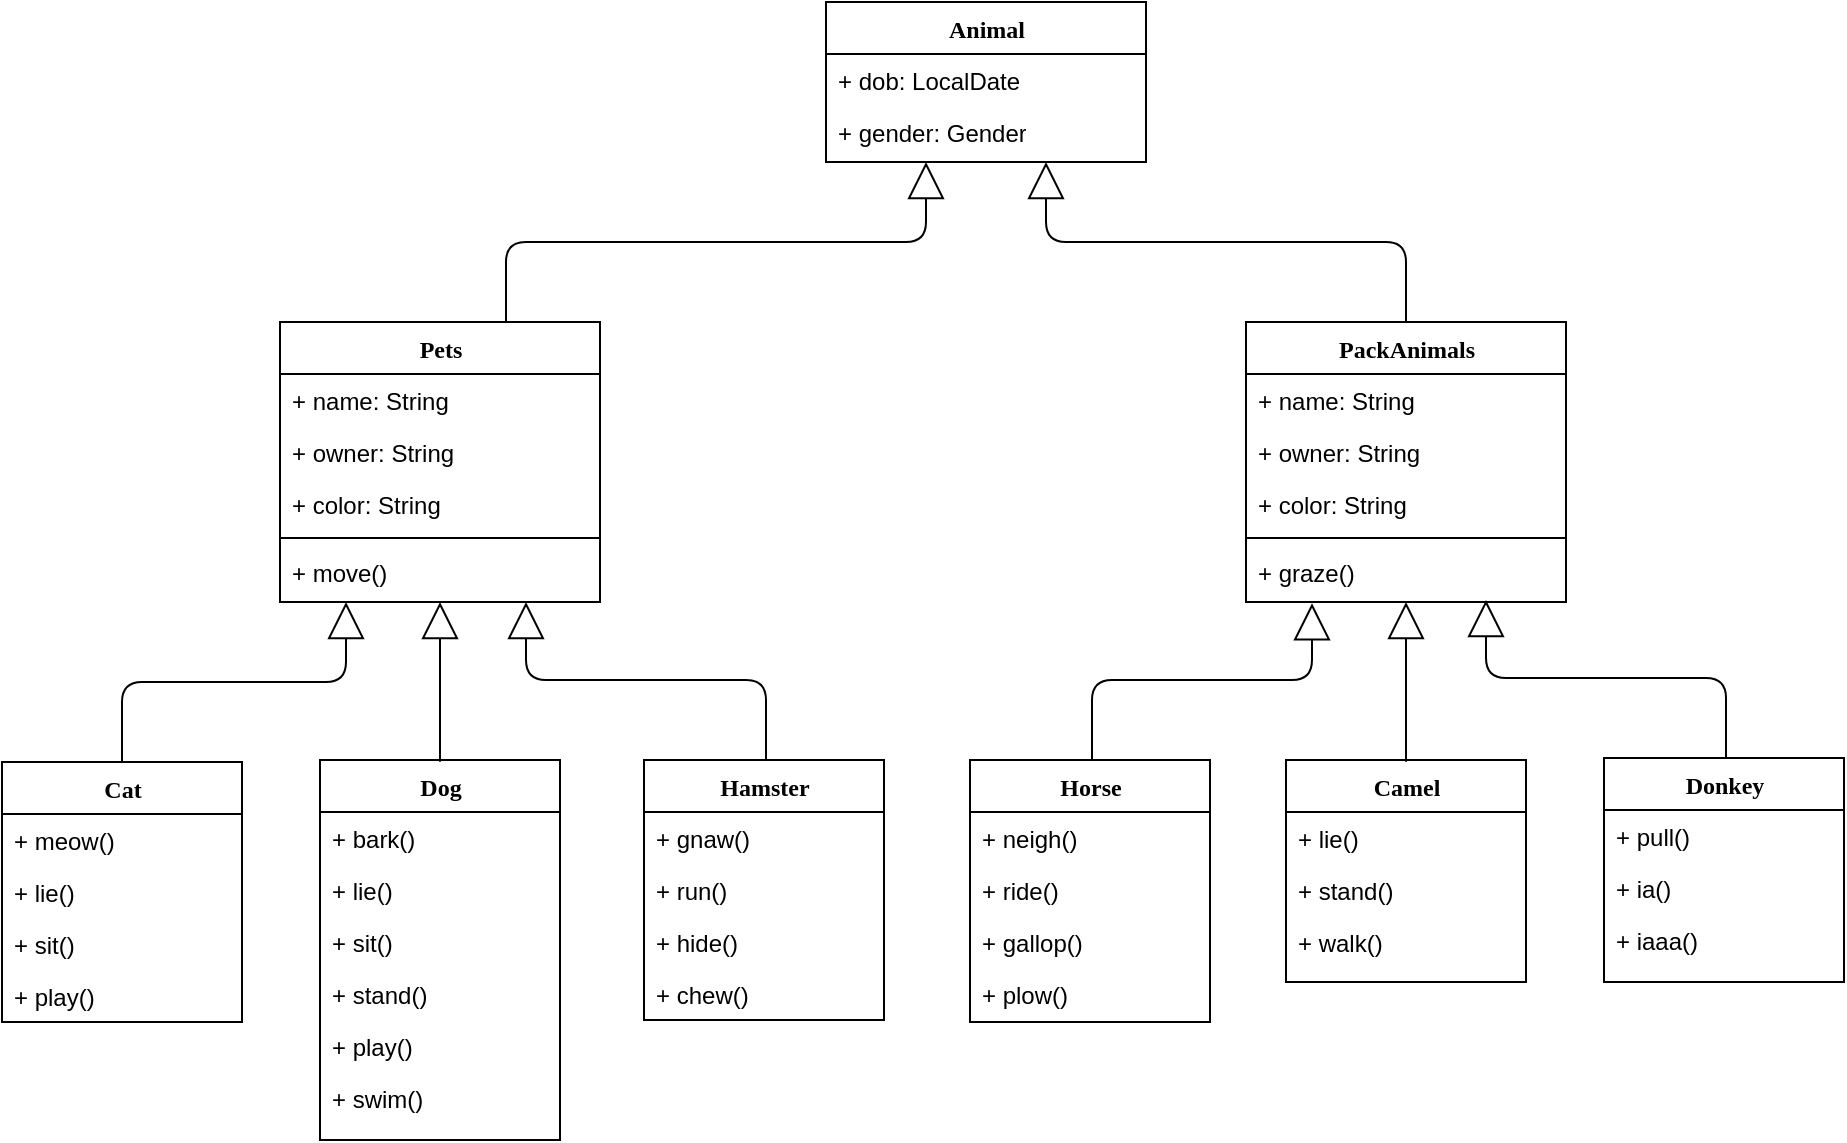 <mxfile version="22.0.8" type="device">
  <diagram name="Page-1" id="9f46799a-70d6-7492-0946-bef42562c5a5">
    <mxGraphModel dx="1562" dy="804" grid="1" gridSize="10" guides="1" tooltips="1" connect="1" arrows="1" fold="1" page="1" pageScale="1" pageWidth="1100" pageHeight="850" background="none" math="0" shadow="0">
      <root>
        <mxCell id="0" />
        <mxCell id="1" parent="0" />
        <mxCell id="78961159f06e98e8-43" value="Animal" style="swimlane;html=1;fontStyle=1;align=center;verticalAlign=top;childLayout=stackLayout;horizontal=1;startSize=26;horizontalStack=0;resizeParent=1;resizeLast=0;collapsible=1;marginBottom=0;swimlaneFillColor=#ffffff;rounded=0;shadow=0;comic=0;labelBackgroundColor=none;strokeWidth=1;fillColor=none;fontFamily=Verdana;fontSize=12" parent="1" vertex="1">
          <mxGeometry x="454" y="120" width="160" height="80" as="geometry" />
        </mxCell>
        <mxCell id="78961159f06e98e8-44" value="+ dob: LocalDate" style="text;html=1;strokeColor=none;fillColor=none;align=left;verticalAlign=top;spacingLeft=4;spacingRight=4;whiteSpace=wrap;overflow=hidden;rotatable=0;points=[[0,0.5],[1,0.5]];portConstraint=eastwest;" parent="78961159f06e98e8-43" vertex="1">
          <mxGeometry y="26" width="160" height="26" as="geometry" />
        </mxCell>
        <mxCell id="L2gNiF6PnSBAwBeeVeJK-31" value="+ gender: Gender" style="text;html=1;strokeColor=none;fillColor=none;align=left;verticalAlign=top;spacingLeft=4;spacingRight=4;whiteSpace=wrap;overflow=hidden;rotatable=0;points=[[0,0.5],[1,0.5]];portConstraint=eastwest;" parent="78961159f06e98e8-43" vertex="1">
          <mxGeometry y="52" width="160" height="26" as="geometry" />
        </mxCell>
        <mxCell id="78961159f06e98e8-128" style="edgeStyle=orthogonalEdgeStyle;html=1;labelBackgroundColor=none;startFill=0;startSize=8;endArrow=block;endFill=0;endSize=16;fontFamily=Verdana;fontSize=12;" parent="1" source="78961159f06e98e8-82" target="78961159f06e98e8-43" edge="1">
          <mxGeometry relative="1" as="geometry">
            <Array as="points">
              <mxPoint x="294" y="240" />
              <mxPoint x="504" y="240" />
            </Array>
          </mxGeometry>
        </mxCell>
        <mxCell id="78961159f06e98e8-82" value="Pets" style="swimlane;html=1;fontStyle=1;align=center;verticalAlign=top;childLayout=stackLayout;horizontal=1;startSize=26;horizontalStack=0;resizeParent=1;resizeLast=0;collapsible=1;marginBottom=0;swimlaneFillColor=#ffffff;rounded=0;shadow=0;comic=0;labelBackgroundColor=none;strokeWidth=1;fillColor=none;fontFamily=Verdana;fontSize=12" parent="1" vertex="1">
          <mxGeometry x="181" y="280" width="160" height="140" as="geometry" />
        </mxCell>
        <mxCell id="78961159f06e98e8-83" value="+ name: String" style="text;html=1;strokeColor=none;fillColor=none;align=left;verticalAlign=top;spacingLeft=4;spacingRight=4;whiteSpace=wrap;overflow=hidden;rotatable=0;points=[[0,0.5],[1,0.5]];portConstraint=eastwest;" parent="78961159f06e98e8-82" vertex="1">
          <mxGeometry y="26" width="160" height="26" as="geometry" />
        </mxCell>
        <mxCell id="78961159f06e98e8-84" value="+ owner: String" style="text;html=1;strokeColor=none;fillColor=none;align=left;verticalAlign=top;spacingLeft=4;spacingRight=4;whiteSpace=wrap;overflow=hidden;rotatable=0;points=[[0,0.5],[1,0.5]];portConstraint=eastwest;" parent="78961159f06e98e8-82" vertex="1">
          <mxGeometry y="52" width="160" height="26" as="geometry" />
        </mxCell>
        <mxCell id="78961159f06e98e8-85" value="+ color: String" style="text;html=1;strokeColor=none;fillColor=none;align=left;verticalAlign=top;spacingLeft=4;spacingRight=4;whiteSpace=wrap;overflow=hidden;rotatable=0;points=[[0,0.5],[1,0.5]];portConstraint=eastwest;" parent="78961159f06e98e8-82" vertex="1">
          <mxGeometry y="78" width="160" height="26" as="geometry" />
        </mxCell>
        <mxCell id="78961159f06e98e8-90" value="" style="line;html=1;strokeWidth=1;fillColor=none;align=left;verticalAlign=middle;spacingTop=-1;spacingLeft=3;spacingRight=3;rotatable=0;labelPosition=right;points=[];portConstraint=eastwest;" parent="78961159f06e98e8-82" vertex="1">
          <mxGeometry y="104" width="160" height="8" as="geometry" />
        </mxCell>
        <mxCell id="78961159f06e98e8-91" value="+ move()" style="text;html=1;strokeColor=none;fillColor=none;align=left;verticalAlign=top;spacingLeft=4;spacingRight=4;whiteSpace=wrap;overflow=hidden;rotatable=0;points=[[0,0.5],[1,0.5]];portConstraint=eastwest;" parent="78961159f06e98e8-82" vertex="1">
          <mxGeometry y="112" width="160" height="26" as="geometry" />
        </mxCell>
        <mxCell id="78961159f06e98e8-126" style="edgeStyle=orthogonalEdgeStyle;html=1;labelBackgroundColor=none;startFill=0;startSize=8;endArrow=block;endFill=0;endSize=16;fontFamily=Verdana;fontSize=12;exitX=0.5;exitY=0;exitDx=0;exitDy=0;" parent="1" source="L2gNiF6PnSBAwBeeVeJK-25" target="78961159f06e98e8-43" edge="1">
          <mxGeometry relative="1" as="geometry">
            <Array as="points">
              <mxPoint x="744" y="240" />
              <mxPoint x="564" y="240" />
            </Array>
            <mxPoint x="714.0" y="280.0" as="sourcePoint" />
          </mxGeometry>
        </mxCell>
        <mxCell id="L2gNiF6PnSBAwBeeVeJK-25" value="PackAnimals" style="swimlane;html=1;fontStyle=1;align=center;verticalAlign=top;childLayout=stackLayout;horizontal=1;startSize=26;horizontalStack=0;resizeParent=1;resizeLast=0;collapsible=1;marginBottom=0;swimlaneFillColor=#ffffff;rounded=0;shadow=0;comic=0;labelBackgroundColor=none;strokeWidth=1;fillColor=none;fontFamily=Verdana;fontSize=12" parent="1" vertex="1">
          <mxGeometry x="664" y="280" width="160" height="140" as="geometry" />
        </mxCell>
        <mxCell id="L2gNiF6PnSBAwBeeVeJK-26" value="+ name: String" style="text;html=1;strokeColor=none;fillColor=none;align=left;verticalAlign=top;spacingLeft=4;spacingRight=4;whiteSpace=wrap;overflow=hidden;rotatable=0;points=[[0,0.5],[1,0.5]];portConstraint=eastwest;" parent="L2gNiF6PnSBAwBeeVeJK-25" vertex="1">
          <mxGeometry y="26" width="160" height="26" as="geometry" />
        </mxCell>
        <mxCell id="L2gNiF6PnSBAwBeeVeJK-27" value="+ owner: String" style="text;html=1;strokeColor=none;fillColor=none;align=left;verticalAlign=top;spacingLeft=4;spacingRight=4;whiteSpace=wrap;overflow=hidden;rotatable=0;points=[[0,0.5],[1,0.5]];portConstraint=eastwest;" parent="L2gNiF6PnSBAwBeeVeJK-25" vertex="1">
          <mxGeometry y="52" width="160" height="26" as="geometry" />
        </mxCell>
        <mxCell id="L2gNiF6PnSBAwBeeVeJK-28" value="+ color: String" style="text;html=1;strokeColor=none;fillColor=none;align=left;verticalAlign=top;spacingLeft=4;spacingRight=4;whiteSpace=wrap;overflow=hidden;rotatable=0;points=[[0,0.5],[1,0.5]];portConstraint=eastwest;" parent="L2gNiF6PnSBAwBeeVeJK-25" vertex="1">
          <mxGeometry y="78" width="160" height="26" as="geometry" />
        </mxCell>
        <mxCell id="L2gNiF6PnSBAwBeeVeJK-29" value="" style="line;html=1;strokeWidth=1;fillColor=none;align=left;verticalAlign=middle;spacingTop=-1;spacingLeft=3;spacingRight=3;rotatable=0;labelPosition=right;points=[];portConstraint=eastwest;" parent="L2gNiF6PnSBAwBeeVeJK-25" vertex="1">
          <mxGeometry y="104" width="160" height="8" as="geometry" />
        </mxCell>
        <mxCell id="L2gNiF6PnSBAwBeeVeJK-30" value="+ graze()" style="text;html=1;strokeColor=none;fillColor=none;align=left;verticalAlign=top;spacingLeft=4;spacingRight=4;whiteSpace=wrap;overflow=hidden;rotatable=0;points=[[0,0.5],[1,0.5]];portConstraint=eastwest;" parent="L2gNiF6PnSBAwBeeVeJK-25" vertex="1">
          <mxGeometry y="112" width="160" height="26" as="geometry" />
        </mxCell>
        <mxCell id="L2gNiF6PnSBAwBeeVeJK-41" style="edgeStyle=orthogonalEdgeStyle;html=1;labelBackgroundColor=none;startFill=0;startSize=8;endArrow=block;endFill=0;endSize=16;fontFamily=Verdana;fontSize=12;exitX=0.5;exitY=0;exitDx=0;exitDy=0;" parent="1" source="L2gNiF6PnSBAwBeeVeJK-42" edge="1">
          <mxGeometry relative="1" as="geometry">
            <Array as="points">
              <mxPoint x="102" y="460" />
              <mxPoint x="214" y="460" />
            </Array>
            <mxPoint x="214" y="420" as="targetPoint" />
          </mxGeometry>
        </mxCell>
        <mxCell id="L2gNiF6PnSBAwBeeVeJK-42" value="Cat" style="swimlane;html=1;fontStyle=1;align=center;verticalAlign=top;childLayout=stackLayout;horizontal=1;startSize=26;horizontalStack=0;resizeParent=1;resizeLast=0;collapsible=1;marginBottom=0;swimlaneFillColor=#ffffff;rounded=0;shadow=0;comic=0;labelBackgroundColor=none;strokeWidth=1;fillColor=none;fontFamily=Verdana;fontSize=12" parent="1" vertex="1">
          <mxGeometry x="42" y="500" width="120" height="130" as="geometry" />
        </mxCell>
        <mxCell id="L2gNiF6PnSBAwBeeVeJK-47" value="+ meow()" style="text;html=1;strokeColor=none;fillColor=none;align=left;verticalAlign=top;spacingLeft=4;spacingRight=4;whiteSpace=wrap;overflow=hidden;rotatable=0;points=[[0,0.5],[1,0.5]];portConstraint=eastwest;" parent="L2gNiF6PnSBAwBeeVeJK-42" vertex="1">
          <mxGeometry y="26" width="120" height="26" as="geometry" />
        </mxCell>
        <mxCell id="L2gNiF6PnSBAwBeeVeJK-48" value="+ lie()" style="text;html=1;strokeColor=none;fillColor=none;align=left;verticalAlign=top;spacingLeft=4;spacingRight=4;whiteSpace=wrap;overflow=hidden;rotatable=0;points=[[0,0.5],[1,0.5]];portConstraint=eastwest;" parent="L2gNiF6PnSBAwBeeVeJK-42" vertex="1">
          <mxGeometry y="52" width="120" height="26" as="geometry" />
        </mxCell>
        <mxCell id="L2gNiF6PnSBAwBeeVeJK-49" value="+ sit()" style="text;html=1;strokeColor=none;fillColor=none;align=left;verticalAlign=top;spacingLeft=4;spacingRight=4;whiteSpace=wrap;overflow=hidden;rotatable=0;points=[[0,0.5],[1,0.5]];portConstraint=eastwest;" parent="L2gNiF6PnSBAwBeeVeJK-42" vertex="1">
          <mxGeometry y="78" width="120" height="26" as="geometry" />
        </mxCell>
        <mxCell id="L2gNiF6PnSBAwBeeVeJK-50" value="+ play()" style="text;html=1;strokeColor=none;fillColor=none;align=left;verticalAlign=top;spacingLeft=4;spacingRight=4;whiteSpace=wrap;overflow=hidden;rotatable=0;points=[[0,0.5],[1,0.5]];portConstraint=eastwest;" parent="L2gNiF6PnSBAwBeeVeJK-42" vertex="1">
          <mxGeometry y="104" width="120" height="26" as="geometry" />
        </mxCell>
        <mxCell id="L2gNiF6PnSBAwBeeVeJK-51" value="Dog" style="swimlane;html=1;fontStyle=1;align=center;verticalAlign=top;childLayout=stackLayout;horizontal=1;startSize=26;horizontalStack=0;resizeParent=1;resizeLast=0;collapsible=1;marginBottom=0;swimlaneFillColor=#ffffff;rounded=0;shadow=0;comic=0;labelBackgroundColor=none;strokeWidth=1;fillColor=none;fontFamily=Verdana;fontSize=12" parent="1" vertex="1">
          <mxGeometry x="201" y="499" width="120" height="190" as="geometry" />
        </mxCell>
        <mxCell id="L2gNiF6PnSBAwBeeVeJK-52" value="+ bark()" style="text;html=1;strokeColor=none;fillColor=none;align=left;verticalAlign=top;spacingLeft=4;spacingRight=4;whiteSpace=wrap;overflow=hidden;rotatable=0;points=[[0,0.5],[1,0.5]];portConstraint=eastwest;" parent="L2gNiF6PnSBAwBeeVeJK-51" vertex="1">
          <mxGeometry y="26" width="120" height="26" as="geometry" />
        </mxCell>
        <mxCell id="L2gNiF6PnSBAwBeeVeJK-53" value="+ lie()" style="text;html=1;strokeColor=none;fillColor=none;align=left;verticalAlign=top;spacingLeft=4;spacingRight=4;whiteSpace=wrap;overflow=hidden;rotatable=0;points=[[0,0.5],[1,0.5]];portConstraint=eastwest;" parent="L2gNiF6PnSBAwBeeVeJK-51" vertex="1">
          <mxGeometry y="52" width="120" height="26" as="geometry" />
        </mxCell>
        <mxCell id="L2gNiF6PnSBAwBeeVeJK-54" value="+ sit()" style="text;html=1;strokeColor=none;fillColor=none;align=left;verticalAlign=top;spacingLeft=4;spacingRight=4;whiteSpace=wrap;overflow=hidden;rotatable=0;points=[[0,0.5],[1,0.5]];portConstraint=eastwest;" parent="L2gNiF6PnSBAwBeeVeJK-51" vertex="1">
          <mxGeometry y="78" width="120" height="26" as="geometry" />
        </mxCell>
        <mxCell id="L2gNiF6PnSBAwBeeVeJK-55" value="+ stand()" style="text;html=1;strokeColor=none;fillColor=none;align=left;verticalAlign=top;spacingLeft=4;spacingRight=4;whiteSpace=wrap;overflow=hidden;rotatable=0;points=[[0,0.5],[1,0.5]];portConstraint=eastwest;" parent="L2gNiF6PnSBAwBeeVeJK-51" vertex="1">
          <mxGeometry y="104" width="120" height="26" as="geometry" />
        </mxCell>
        <mxCell id="L2gNiF6PnSBAwBeeVeJK-57" value="+ play()" style="text;html=1;strokeColor=none;fillColor=none;align=left;verticalAlign=top;spacingLeft=4;spacingRight=4;whiteSpace=wrap;overflow=hidden;rotatable=0;points=[[0,0.5],[1,0.5]];portConstraint=eastwest;" parent="L2gNiF6PnSBAwBeeVeJK-51" vertex="1">
          <mxGeometry y="130" width="120" height="26" as="geometry" />
        </mxCell>
        <mxCell id="L2gNiF6PnSBAwBeeVeJK-58" value="+ swim()" style="text;html=1;strokeColor=none;fillColor=none;align=left;verticalAlign=top;spacingLeft=4;spacingRight=4;whiteSpace=wrap;overflow=hidden;rotatable=0;points=[[0,0.5],[1,0.5]];portConstraint=eastwest;" parent="L2gNiF6PnSBAwBeeVeJK-51" vertex="1">
          <mxGeometry y="156" width="120" height="26" as="geometry" />
        </mxCell>
        <mxCell id="L2gNiF6PnSBAwBeeVeJK-56" style="edgeStyle=orthogonalEdgeStyle;html=1;labelBackgroundColor=none;startFill=0;startSize=8;endArrow=block;endFill=0;endSize=16;fontFamily=Verdana;fontSize=12;exitX=0.5;exitY=0;exitDx=0;exitDy=0;entryX=0.5;entryY=1;entryDx=0;entryDy=0;" parent="1" source="L2gNiF6PnSBAwBeeVeJK-51" target="78961159f06e98e8-82" edge="1">
          <mxGeometry relative="1" as="geometry">
            <Array as="points">
              <mxPoint x="261" y="500" />
            </Array>
            <mxPoint x="274" y="420" as="targetPoint" />
            <mxPoint x="284" y="500" as="sourcePoint" />
          </mxGeometry>
        </mxCell>
        <mxCell id="L2gNiF6PnSBAwBeeVeJK-59" style="edgeStyle=orthogonalEdgeStyle;html=1;labelBackgroundColor=none;startFill=0;startSize=8;endArrow=block;endFill=0;endSize=16;fontFamily=Verdana;fontSize=12;" parent="1" source="L2gNiF6PnSBAwBeeVeJK-60" edge="1">
          <mxGeometry relative="1" as="geometry">
            <Array as="points">
              <mxPoint x="424" y="459" />
              <mxPoint x="304" y="459" />
              <mxPoint x="304" y="420" />
            </Array>
            <mxPoint x="304" y="420" as="targetPoint" />
          </mxGeometry>
        </mxCell>
        <mxCell id="L2gNiF6PnSBAwBeeVeJK-60" value="Hamster" style="swimlane;html=1;fontStyle=1;align=center;verticalAlign=top;childLayout=stackLayout;horizontal=1;startSize=26;horizontalStack=0;resizeParent=1;resizeLast=0;collapsible=1;marginBottom=0;swimlaneFillColor=#ffffff;rounded=0;shadow=0;comic=0;labelBackgroundColor=none;strokeWidth=1;fillColor=none;fontFamily=Verdana;fontSize=12" parent="1" vertex="1">
          <mxGeometry x="363" y="499" width="120" height="130" as="geometry" />
        </mxCell>
        <mxCell id="L2gNiF6PnSBAwBeeVeJK-61" value="+ gnaw()" style="text;html=1;strokeColor=none;fillColor=none;align=left;verticalAlign=top;spacingLeft=4;spacingRight=4;whiteSpace=wrap;overflow=hidden;rotatable=0;points=[[0,0.5],[1,0.5]];portConstraint=eastwest;" parent="L2gNiF6PnSBAwBeeVeJK-60" vertex="1">
          <mxGeometry y="26" width="120" height="26" as="geometry" />
        </mxCell>
        <mxCell id="L2gNiF6PnSBAwBeeVeJK-62" value="+ run()" style="text;html=1;strokeColor=none;fillColor=none;align=left;verticalAlign=top;spacingLeft=4;spacingRight=4;whiteSpace=wrap;overflow=hidden;rotatable=0;points=[[0,0.5],[1,0.5]];portConstraint=eastwest;" parent="L2gNiF6PnSBAwBeeVeJK-60" vertex="1">
          <mxGeometry y="52" width="120" height="26" as="geometry" />
        </mxCell>
        <mxCell id="L2gNiF6PnSBAwBeeVeJK-63" value="+ hide()" style="text;html=1;strokeColor=none;fillColor=none;align=left;verticalAlign=top;spacingLeft=4;spacingRight=4;whiteSpace=wrap;overflow=hidden;rotatable=0;points=[[0,0.5],[1,0.5]];portConstraint=eastwest;" parent="L2gNiF6PnSBAwBeeVeJK-60" vertex="1">
          <mxGeometry y="78" width="120" height="26" as="geometry" />
        </mxCell>
        <mxCell id="L2gNiF6PnSBAwBeeVeJK-64" value="+ chew()" style="text;html=1;strokeColor=none;fillColor=none;align=left;verticalAlign=top;spacingLeft=4;spacingRight=4;whiteSpace=wrap;overflow=hidden;rotatable=0;points=[[0,0.5],[1,0.5]];portConstraint=eastwest;" parent="L2gNiF6PnSBAwBeeVeJK-60" vertex="1">
          <mxGeometry y="104" width="120" height="26" as="geometry" />
        </mxCell>
        <mxCell id="L2gNiF6PnSBAwBeeVeJK-65" style="edgeStyle=orthogonalEdgeStyle;html=1;labelBackgroundColor=none;startFill=0;startSize=8;endArrow=block;endFill=0;endSize=16;fontFamily=Verdana;fontSize=12;entryX=0.209;entryY=1.1;entryDx=0;entryDy=0;entryPerimeter=0;" parent="1" source="L2gNiF6PnSBAwBeeVeJK-66" target="L2gNiF6PnSBAwBeeVeJK-30" edge="1">
          <mxGeometry relative="1" as="geometry">
            <Array as="points">
              <mxPoint x="587" y="459" />
              <mxPoint x="697" y="459" />
              <mxPoint x="697" y="421" />
            </Array>
            <mxPoint x="664" y="420" as="targetPoint" />
          </mxGeometry>
        </mxCell>
        <mxCell id="L2gNiF6PnSBAwBeeVeJK-66" value="Horse" style="swimlane;html=1;fontStyle=1;align=center;verticalAlign=top;childLayout=stackLayout;horizontal=1;startSize=26;horizontalStack=0;resizeParent=1;resizeLast=0;collapsible=1;marginBottom=0;swimlaneFillColor=#ffffff;rounded=0;shadow=0;comic=0;labelBackgroundColor=none;strokeWidth=1;fillColor=none;fontFamily=Verdana;fontSize=12" parent="1" vertex="1">
          <mxGeometry x="526" y="499" width="120" height="131" as="geometry" />
        </mxCell>
        <mxCell id="L2gNiF6PnSBAwBeeVeJK-67" value="+ neigh()" style="text;html=1;strokeColor=none;fillColor=none;align=left;verticalAlign=top;spacingLeft=4;spacingRight=4;whiteSpace=wrap;overflow=hidden;rotatable=0;points=[[0,0.5],[1,0.5]];portConstraint=eastwest;" parent="L2gNiF6PnSBAwBeeVeJK-66" vertex="1">
          <mxGeometry y="26" width="120" height="26" as="geometry" />
        </mxCell>
        <mxCell id="L2gNiF6PnSBAwBeeVeJK-68" value="+ ride()" style="text;html=1;strokeColor=none;fillColor=none;align=left;verticalAlign=top;spacingLeft=4;spacingRight=4;whiteSpace=wrap;overflow=hidden;rotatable=0;points=[[0,0.5],[1,0.5]];portConstraint=eastwest;" parent="L2gNiF6PnSBAwBeeVeJK-66" vertex="1">
          <mxGeometry y="52" width="120" height="26" as="geometry" />
        </mxCell>
        <mxCell id="L2gNiF6PnSBAwBeeVeJK-69" value="+ gallop()" style="text;html=1;strokeColor=none;fillColor=none;align=left;verticalAlign=top;spacingLeft=4;spacingRight=4;whiteSpace=wrap;overflow=hidden;rotatable=0;points=[[0,0.5],[1,0.5]];portConstraint=eastwest;" parent="L2gNiF6PnSBAwBeeVeJK-66" vertex="1">
          <mxGeometry y="78" width="120" height="26" as="geometry" />
        </mxCell>
        <mxCell id="L2gNiF6PnSBAwBeeVeJK-71" value="+ plow()" style="text;html=1;strokeColor=none;fillColor=none;align=left;verticalAlign=top;spacingLeft=4;spacingRight=4;whiteSpace=wrap;overflow=hidden;rotatable=0;points=[[0,0.5],[1,0.5]];portConstraint=eastwest;" parent="L2gNiF6PnSBAwBeeVeJK-66" vertex="1">
          <mxGeometry y="104" width="120" height="26" as="geometry" />
        </mxCell>
        <mxCell id="L2gNiF6PnSBAwBeeVeJK-89" value="Camel" style="swimlane;html=1;fontStyle=1;align=center;verticalAlign=top;childLayout=stackLayout;horizontal=1;startSize=26;horizontalStack=0;resizeParent=1;resizeLast=0;collapsible=1;marginBottom=0;swimlaneFillColor=#ffffff;rounded=0;shadow=0;comic=0;labelBackgroundColor=none;strokeWidth=1;fillColor=none;fontFamily=Verdana;fontSize=12" parent="1" vertex="1">
          <mxGeometry x="684" y="499" width="120" height="111" as="geometry" />
        </mxCell>
        <mxCell id="L2gNiF6PnSBAwBeeVeJK-91" value="+ lie()" style="text;html=1;strokeColor=none;fillColor=none;align=left;verticalAlign=top;spacingLeft=4;spacingRight=4;whiteSpace=wrap;overflow=hidden;rotatable=0;points=[[0,0.5],[1,0.5]];portConstraint=eastwest;" parent="L2gNiF6PnSBAwBeeVeJK-89" vertex="1">
          <mxGeometry y="26" width="120" height="26" as="geometry" />
        </mxCell>
        <mxCell id="L2gNiF6PnSBAwBeeVeJK-93" value="+ stand()" style="text;html=1;strokeColor=none;fillColor=none;align=left;verticalAlign=top;spacingLeft=4;spacingRight=4;whiteSpace=wrap;overflow=hidden;rotatable=0;points=[[0,0.5],[1,0.5]];portConstraint=eastwest;" parent="L2gNiF6PnSBAwBeeVeJK-89" vertex="1">
          <mxGeometry y="52" width="120" height="26" as="geometry" />
        </mxCell>
        <mxCell id="L2gNiF6PnSBAwBeeVeJK-98" value="+ walk()" style="text;html=1;strokeColor=none;fillColor=none;align=left;verticalAlign=top;spacingLeft=4;spacingRight=4;whiteSpace=wrap;overflow=hidden;rotatable=0;points=[[0,0.5],[1,0.5]];portConstraint=eastwest;" parent="L2gNiF6PnSBAwBeeVeJK-89" vertex="1">
          <mxGeometry y="78" width="120" height="26" as="geometry" />
        </mxCell>
        <mxCell id="L2gNiF6PnSBAwBeeVeJK-96" style="edgeStyle=orthogonalEdgeStyle;html=1;labelBackgroundColor=none;startFill=0;startSize=8;endArrow=block;endFill=0;endSize=16;fontFamily=Verdana;fontSize=12;exitX=0.5;exitY=0;exitDx=0;exitDy=0;entryX=0.5;entryY=1;entryDx=0;entryDy=0;" parent="1" source="L2gNiF6PnSBAwBeeVeJK-89" edge="1">
          <mxGeometry relative="1" as="geometry">
            <Array as="points">
              <mxPoint x="744" y="500" />
            </Array>
            <mxPoint x="744" y="420" as="targetPoint" />
            <mxPoint x="767" y="500" as="sourcePoint" />
          </mxGeometry>
        </mxCell>
        <mxCell id="L2gNiF6PnSBAwBeeVeJK-100" style="edgeStyle=orthogonalEdgeStyle;html=1;labelBackgroundColor=none;startFill=0;startSize=8;endArrow=block;endFill=0;endSize=16;fontFamily=Verdana;fontSize=12;" parent="1" source="L2gNiF6PnSBAwBeeVeJK-101" edge="1">
          <mxGeometry relative="1" as="geometry">
            <Array as="points">
              <mxPoint x="904" y="458" />
              <mxPoint x="784" y="458" />
              <mxPoint x="784" y="419" />
            </Array>
            <mxPoint x="784" y="419" as="targetPoint" />
          </mxGeometry>
        </mxCell>
        <mxCell id="L2gNiF6PnSBAwBeeVeJK-101" value="Donkey" style="swimlane;html=1;fontStyle=1;align=center;verticalAlign=top;childLayout=stackLayout;horizontal=1;startSize=26;horizontalStack=0;resizeParent=1;resizeLast=0;collapsible=1;marginBottom=0;swimlaneFillColor=#ffffff;rounded=0;shadow=0;comic=0;labelBackgroundColor=none;strokeWidth=1;fillColor=none;fontFamily=Verdana;fontSize=12" parent="1" vertex="1">
          <mxGeometry x="843" y="498" width="120" height="112" as="geometry" />
        </mxCell>
        <mxCell id="L2gNiF6PnSBAwBeeVeJK-103" value="+&amp;nbsp;pull()" style="text;html=1;strokeColor=none;fillColor=none;align=left;verticalAlign=top;spacingLeft=4;spacingRight=4;whiteSpace=wrap;overflow=hidden;rotatable=0;points=[[0,0.5],[1,0.5]];portConstraint=eastwest;" parent="L2gNiF6PnSBAwBeeVeJK-101" vertex="1">
          <mxGeometry y="26" width="120" height="26" as="geometry" />
        </mxCell>
        <mxCell id="L2gNiF6PnSBAwBeeVeJK-104" value="+ ia()" style="text;html=1;strokeColor=none;fillColor=none;align=left;verticalAlign=top;spacingLeft=4;spacingRight=4;whiteSpace=wrap;overflow=hidden;rotatable=0;points=[[0,0.5],[1,0.5]];portConstraint=eastwest;" parent="L2gNiF6PnSBAwBeeVeJK-101" vertex="1">
          <mxGeometry y="52" width="120" height="26" as="geometry" />
        </mxCell>
        <mxCell id="L2gNiF6PnSBAwBeeVeJK-106" value="+ iaaa()" style="text;html=1;strokeColor=none;fillColor=none;align=left;verticalAlign=top;spacingLeft=4;spacingRight=4;whiteSpace=wrap;overflow=hidden;rotatable=0;points=[[0,0.5],[1,0.5]];portConstraint=eastwest;" parent="L2gNiF6PnSBAwBeeVeJK-101" vertex="1">
          <mxGeometry y="78" width="120" height="26" as="geometry" />
        </mxCell>
      </root>
    </mxGraphModel>
  </diagram>
</mxfile>
